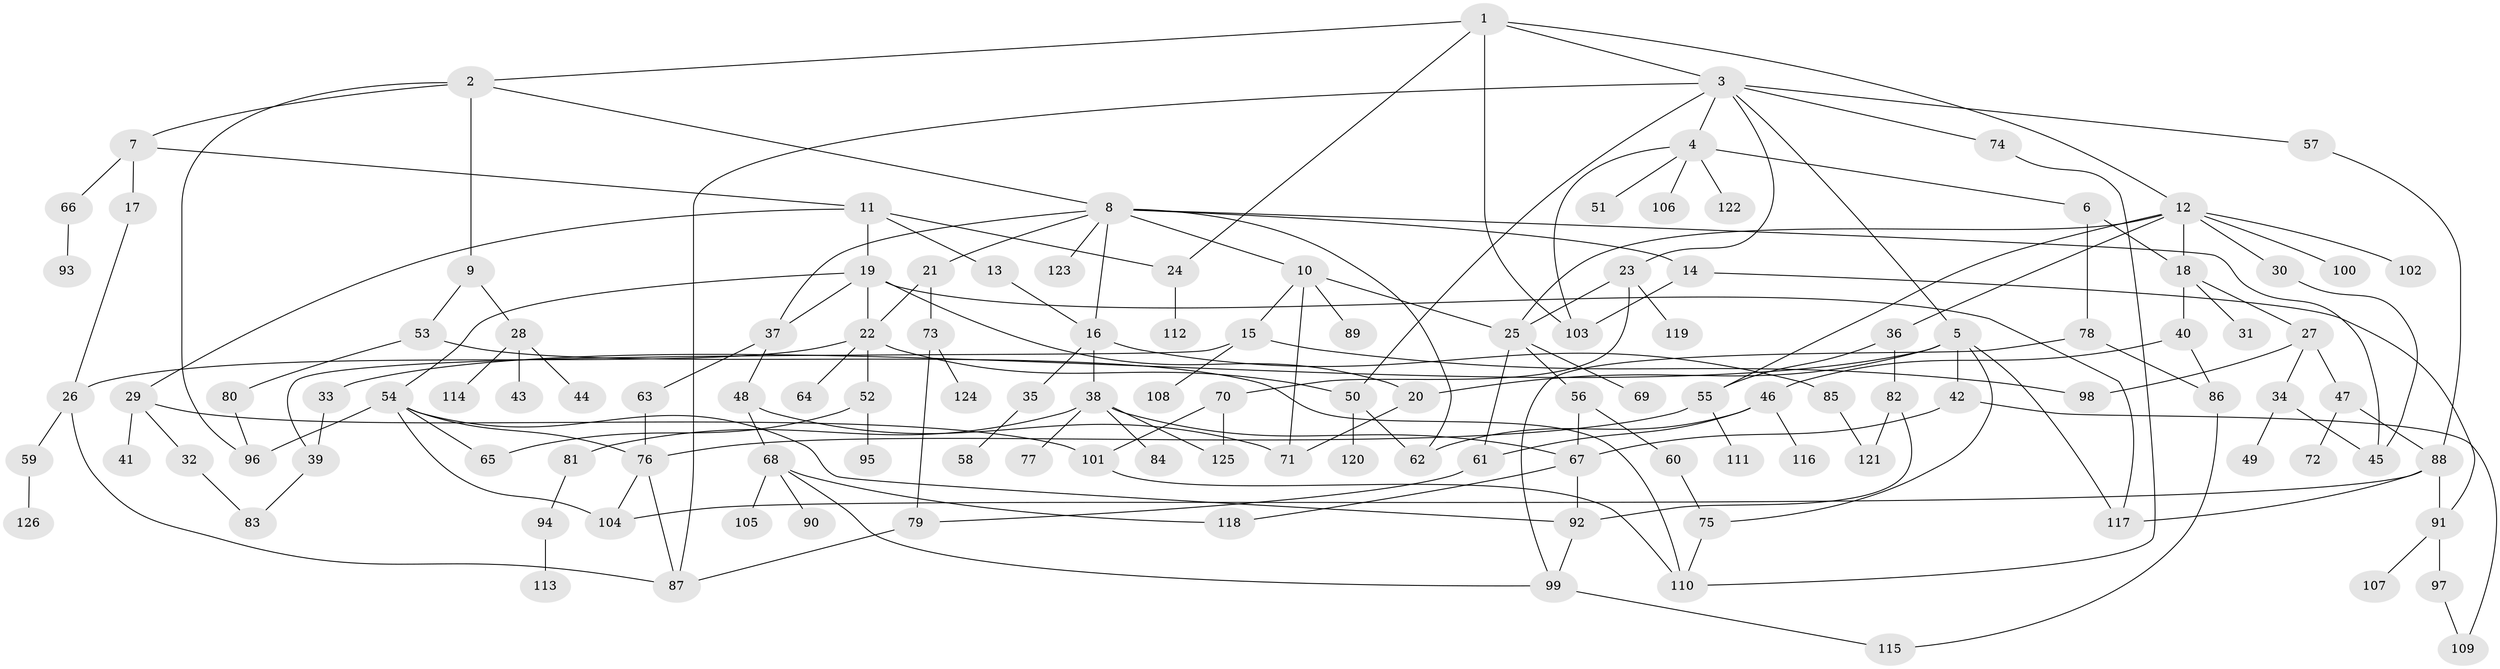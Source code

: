 // coarse degree distribution, {8: 0.024691358024691357, 12: 0.012345679012345678, 5: 0.18518518518518517, 4: 0.16049382716049382, 7: 0.012345679012345678, 10: 0.012345679012345678, 3: 0.16049382716049382, 2: 0.14814814814814814, 1: 0.25925925925925924, 6: 0.024691358024691357}
// Generated by graph-tools (version 1.1) at 2025/41/03/06/25 10:41:28]
// undirected, 126 vertices, 180 edges
graph export_dot {
graph [start="1"]
  node [color=gray90,style=filled];
  1;
  2;
  3;
  4;
  5;
  6;
  7;
  8;
  9;
  10;
  11;
  12;
  13;
  14;
  15;
  16;
  17;
  18;
  19;
  20;
  21;
  22;
  23;
  24;
  25;
  26;
  27;
  28;
  29;
  30;
  31;
  32;
  33;
  34;
  35;
  36;
  37;
  38;
  39;
  40;
  41;
  42;
  43;
  44;
  45;
  46;
  47;
  48;
  49;
  50;
  51;
  52;
  53;
  54;
  55;
  56;
  57;
  58;
  59;
  60;
  61;
  62;
  63;
  64;
  65;
  66;
  67;
  68;
  69;
  70;
  71;
  72;
  73;
  74;
  75;
  76;
  77;
  78;
  79;
  80;
  81;
  82;
  83;
  84;
  85;
  86;
  87;
  88;
  89;
  90;
  91;
  92;
  93;
  94;
  95;
  96;
  97;
  98;
  99;
  100;
  101;
  102;
  103;
  104;
  105;
  106;
  107;
  108;
  109;
  110;
  111;
  112;
  113;
  114;
  115;
  116;
  117;
  118;
  119;
  120;
  121;
  122;
  123;
  124;
  125;
  126;
  1 -- 2;
  1 -- 3;
  1 -- 12;
  1 -- 24;
  1 -- 103;
  2 -- 7;
  2 -- 8;
  2 -- 9;
  2 -- 96;
  3 -- 4;
  3 -- 5;
  3 -- 23;
  3 -- 57;
  3 -- 74;
  3 -- 87;
  3 -- 50;
  4 -- 6;
  4 -- 51;
  4 -- 106;
  4 -- 122;
  4 -- 103;
  5 -- 33;
  5 -- 42;
  5 -- 75;
  5 -- 20;
  5 -- 117;
  6 -- 78;
  6 -- 18;
  7 -- 11;
  7 -- 17;
  7 -- 66;
  8 -- 10;
  8 -- 14;
  8 -- 16;
  8 -- 21;
  8 -- 37;
  8 -- 45;
  8 -- 123;
  8 -- 62;
  9 -- 28;
  9 -- 53;
  10 -- 15;
  10 -- 25;
  10 -- 89;
  10 -- 71;
  11 -- 13;
  11 -- 19;
  11 -- 29;
  11 -- 24;
  12 -- 18;
  12 -- 30;
  12 -- 36;
  12 -- 100;
  12 -- 102;
  12 -- 55;
  12 -- 25;
  13 -- 16;
  14 -- 91;
  14 -- 103;
  15 -- 98;
  15 -- 108;
  15 -- 39;
  16 -- 35;
  16 -- 38;
  16 -- 85;
  17 -- 26;
  18 -- 27;
  18 -- 31;
  18 -- 40;
  19 -- 20;
  19 -- 22;
  19 -- 54;
  19 -- 117;
  19 -- 37;
  20 -- 71;
  21 -- 73;
  21 -- 22;
  22 -- 50;
  22 -- 52;
  22 -- 64;
  22 -- 26;
  23 -- 70;
  23 -- 119;
  23 -- 25;
  24 -- 112;
  25 -- 56;
  25 -- 61;
  25 -- 69;
  26 -- 59;
  26 -- 87;
  27 -- 34;
  27 -- 47;
  27 -- 98;
  28 -- 43;
  28 -- 44;
  28 -- 114;
  29 -- 32;
  29 -- 41;
  29 -- 101;
  30 -- 45;
  32 -- 83;
  33 -- 39;
  34 -- 49;
  34 -- 45;
  35 -- 58;
  36 -- 55;
  36 -- 82;
  37 -- 48;
  37 -- 63;
  38 -- 77;
  38 -- 81;
  38 -- 84;
  38 -- 125;
  38 -- 67;
  39 -- 83;
  40 -- 46;
  40 -- 86;
  42 -- 67;
  42 -- 109;
  46 -- 62;
  46 -- 116;
  46 -- 61;
  47 -- 72;
  47 -- 88;
  48 -- 68;
  48 -- 71;
  50 -- 120;
  50 -- 62;
  52 -- 95;
  52 -- 65;
  53 -- 80;
  53 -- 110;
  54 -- 65;
  54 -- 76;
  54 -- 96;
  54 -- 104;
  54 -- 92;
  55 -- 111;
  55 -- 76;
  56 -- 60;
  56 -- 67;
  57 -- 88;
  59 -- 126;
  60 -- 75;
  61 -- 79;
  63 -- 76;
  66 -- 93;
  67 -- 92;
  67 -- 118;
  68 -- 90;
  68 -- 105;
  68 -- 118;
  68 -- 99;
  70 -- 101;
  70 -- 125;
  73 -- 124;
  73 -- 79;
  74 -- 110;
  75 -- 110;
  76 -- 104;
  76 -- 87;
  78 -- 86;
  78 -- 99;
  79 -- 87;
  80 -- 96;
  81 -- 94;
  82 -- 121;
  82 -- 92;
  85 -- 121;
  86 -- 115;
  88 -- 117;
  88 -- 91;
  88 -- 104;
  91 -- 97;
  91 -- 107;
  92 -- 99;
  94 -- 113;
  97 -- 109;
  99 -- 115;
  101 -- 110;
}
